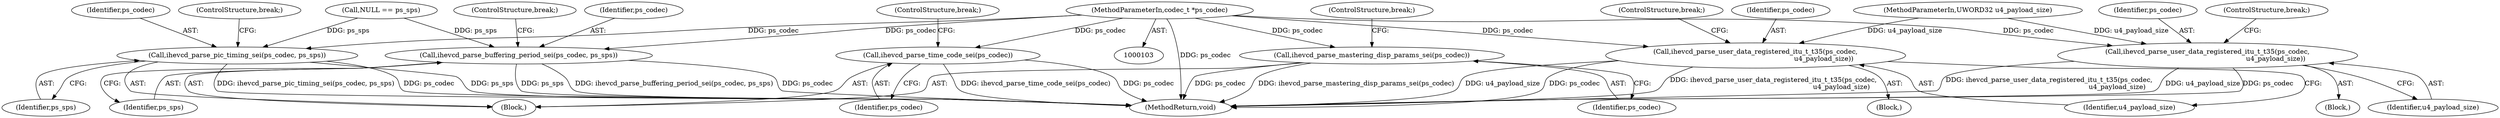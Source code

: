 digraph "0_Android_9f0fb67540d2259e4930d9bd5f1a1a6fb95af862@pointer" {
"1000104" [label="(MethodParameterIn,codec_t *ps_codec)"];
"1000174" [label="(Call,ihevcd_parse_buffering_period_sei(ps_codec, ps_sps))"];
"1000186" [label="(Call,ihevcd_parse_pic_timing_sei(ps_codec, ps_sps))"];
"1000198" [label="(Call,ihevcd_parse_time_code_sei(ps_codec))"];
"1000209" [label="(Call,ihevcd_parse_mastering_disp_params_sei(ps_codec))"];
"1000257" [label="(Call,ihevcd_parse_user_data_registered_itu_t_t35(ps_codec,\n                                                                u4_payload_size))"];
"1000326" [label="(Call,ihevcd_parse_user_data_registered_itu_t_t35(ps_codec,\n                                                                u4_payload_size))"];
"1000187" [label="(Identifier,ps_codec)"];
"1000256" [label="(Block,)"];
"1000327" [label="(Identifier,ps_codec)"];
"1000326" [label="(Call,ihevcd_parse_user_data_registered_itu_t_t35(ps_codec,\n                                                                u4_payload_size))"];
"1000165" [label="(Block,)"];
"1000209" [label="(Call,ihevcd_parse_mastering_disp_params_sei(ps_codec))"];
"1000186" [label="(Call,ihevcd_parse_pic_timing_sei(ps_codec, ps_sps))"];
"1000189" [label="(ControlStructure,break;)"];
"1000257" [label="(Call,ihevcd_parse_user_data_registered_itu_t_t35(ps_codec,\n                                                                u4_payload_size))"];
"1000329" [label="(ControlStructure,break;)"];
"1000258" [label="(Identifier,ps_codec)"];
"1000199" [label="(Identifier,ps_codec)"];
"1000175" [label="(Identifier,ps_codec)"];
"1000176" [label="(Identifier,ps_sps)"];
"1000177" [label="(ControlStructure,break;)"];
"1000325" [label="(Block,)"];
"1000198" [label="(Call,ihevcd_parse_time_code_sei(ps_codec))"];
"1000174" [label="(Call,ihevcd_parse_buffering_period_sei(ps_codec, ps_sps))"];
"1000259" [label="(Identifier,u4_payload_size)"];
"1000188" [label="(Identifier,ps_sps)"];
"1000106" [label="(MethodParameterIn,UWORD32 u4_payload_size)"];
"1000328" [label="(Identifier,u4_payload_size)"];
"1000426" [label="(MethodReturn,void)"];
"1000153" [label="(Call,NULL == ps_sps)"];
"1000211" [label="(ControlStructure,break;)"];
"1000260" [label="(ControlStructure,break;)"];
"1000104" [label="(MethodParameterIn,codec_t *ps_codec)"];
"1000200" [label="(ControlStructure,break;)"];
"1000210" [label="(Identifier,ps_codec)"];
"1000104" -> "1000103"  [label="AST: "];
"1000104" -> "1000426"  [label="DDG: ps_codec"];
"1000104" -> "1000174"  [label="DDG: ps_codec"];
"1000104" -> "1000186"  [label="DDG: ps_codec"];
"1000104" -> "1000198"  [label="DDG: ps_codec"];
"1000104" -> "1000209"  [label="DDG: ps_codec"];
"1000104" -> "1000257"  [label="DDG: ps_codec"];
"1000104" -> "1000326"  [label="DDG: ps_codec"];
"1000174" -> "1000165"  [label="AST: "];
"1000174" -> "1000176"  [label="CFG: "];
"1000175" -> "1000174"  [label="AST: "];
"1000176" -> "1000174"  [label="AST: "];
"1000177" -> "1000174"  [label="CFG: "];
"1000174" -> "1000426"  [label="DDG: ps_sps"];
"1000174" -> "1000426"  [label="DDG: ihevcd_parse_buffering_period_sei(ps_codec, ps_sps)"];
"1000174" -> "1000426"  [label="DDG: ps_codec"];
"1000153" -> "1000174"  [label="DDG: ps_sps"];
"1000186" -> "1000165"  [label="AST: "];
"1000186" -> "1000188"  [label="CFG: "];
"1000187" -> "1000186"  [label="AST: "];
"1000188" -> "1000186"  [label="AST: "];
"1000189" -> "1000186"  [label="CFG: "];
"1000186" -> "1000426"  [label="DDG: ps_sps"];
"1000186" -> "1000426"  [label="DDG: ihevcd_parse_pic_timing_sei(ps_codec, ps_sps)"];
"1000186" -> "1000426"  [label="DDG: ps_codec"];
"1000153" -> "1000186"  [label="DDG: ps_sps"];
"1000198" -> "1000165"  [label="AST: "];
"1000198" -> "1000199"  [label="CFG: "];
"1000199" -> "1000198"  [label="AST: "];
"1000200" -> "1000198"  [label="CFG: "];
"1000198" -> "1000426"  [label="DDG: ps_codec"];
"1000198" -> "1000426"  [label="DDG: ihevcd_parse_time_code_sei(ps_codec)"];
"1000209" -> "1000165"  [label="AST: "];
"1000209" -> "1000210"  [label="CFG: "];
"1000210" -> "1000209"  [label="AST: "];
"1000211" -> "1000209"  [label="CFG: "];
"1000209" -> "1000426"  [label="DDG: ihevcd_parse_mastering_disp_params_sei(ps_codec)"];
"1000209" -> "1000426"  [label="DDG: ps_codec"];
"1000257" -> "1000256"  [label="AST: "];
"1000257" -> "1000259"  [label="CFG: "];
"1000258" -> "1000257"  [label="AST: "];
"1000259" -> "1000257"  [label="AST: "];
"1000260" -> "1000257"  [label="CFG: "];
"1000257" -> "1000426"  [label="DDG: u4_payload_size"];
"1000257" -> "1000426"  [label="DDG: ps_codec"];
"1000257" -> "1000426"  [label="DDG: ihevcd_parse_user_data_registered_itu_t_t35(ps_codec,\n                                                                u4_payload_size)"];
"1000106" -> "1000257"  [label="DDG: u4_payload_size"];
"1000326" -> "1000325"  [label="AST: "];
"1000326" -> "1000328"  [label="CFG: "];
"1000327" -> "1000326"  [label="AST: "];
"1000328" -> "1000326"  [label="AST: "];
"1000329" -> "1000326"  [label="CFG: "];
"1000326" -> "1000426"  [label="DDG: ihevcd_parse_user_data_registered_itu_t_t35(ps_codec,\n                                                                u4_payload_size)"];
"1000326" -> "1000426"  [label="DDG: u4_payload_size"];
"1000326" -> "1000426"  [label="DDG: ps_codec"];
"1000106" -> "1000326"  [label="DDG: u4_payload_size"];
}
